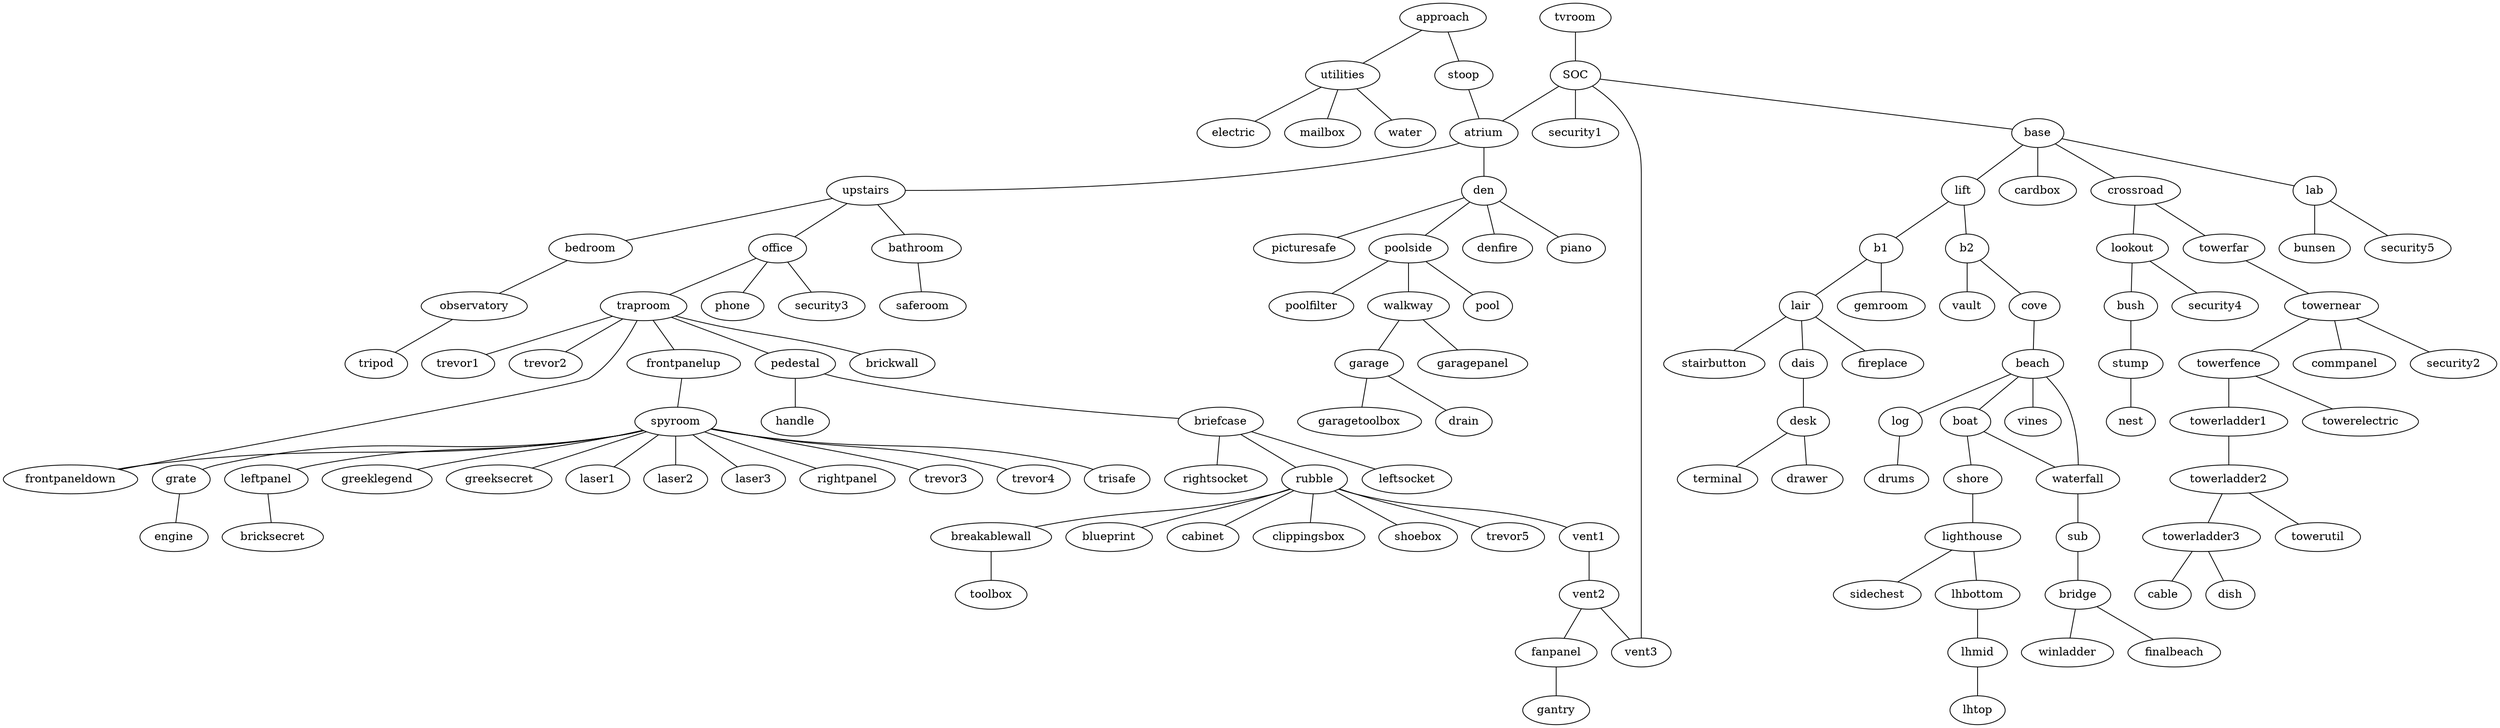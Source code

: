 strict digraph AgentA {
        edge[dir=both,arrowhead=none,arrowtail=none];

        SOC->atrium[weight=2];
        SOC->base;
        SOC->security1;
        approach->stoop;
        approach->utilities;
        atrium->den;
        atrium->upstairs;
        b1->gemroom;
        b1->lair;
        b2->cove;
        b2->vault;
        base->cardbox;
        base->crossroad;
        base->lab;
        base->lift;
        bathroom->saferoom;
        beach->boat;
        beach->log;
        beach->vines;
        beach->waterfall;
        bedroom->observatory;
        boat->shore;
        boat->waterfall;
        breakablewall->toolbox;
        bridge->finalbeach;
        bridge->winladder;
        briefcase->leftsocket;
        briefcase->rightsocket;
        briefcase->rubble[dir=forward];
        bush->stump;
        cove->beach;
        crossroad->lookout;
        crossroad->towerfar;
        dais->desk;
        den->denfire;
        den->piano;
        den->picturesafe;
        den->poolside;
        desk->drawer;
        desk->terminal;
        fanpanel->gantry;
        frontpaneldown->traproom[dir=forward];
        frontpanelup->spyroom[dir=forward];
        garage->drain;
        garage->garagetoolbox;
        grate->engine;
        lab->bunsen;
        lab->security5;
        lair->dais;
        lair->fireplace;
        lair->stairbutton;
        leftpanel->bricksecret;
        lhbottom->lhmid;
        lhmid->lhtop;
        lift->b1;
        lift->b2;
        lighthouse->lhbottom;
        lighthouse->sidechest;
        log->drums;
        lookout->bush;
        lookout->security4;
        observatory->tripod;
        office->phone;
        office->security3;
        office->traproom[dir=forward];
        pedestal->briefcase;
        pedestal->handle;
        poolside->pool;
        poolside->poolfilter;
        poolside->walkway;
        rubble->blueprint;
        rubble->breakablewall;
        rubble->cabinet;
        rubble->clippingsbox;
        rubble->shoebox;
        rubble->trevor5;
        rubble->vent1;
        shore->lighthouse;
        spyroom->frontpaneldown;
        spyroom->grate;
        spyroom->greeklegend;
        spyroom->greeksecret;
        spyroom->laser1;
        spyroom->laser2;
        spyroom->laser3;
        spyroom->leftpanel;
        spyroom->rightpanel;
        spyroom->trevor3;
        spyroom->trevor4;
        spyroom->trisafe;
        stoop->atrium;
        stump->nest;
        sub->bridge;
        towerfar->towernear;
        towerfence->towerelectric;
        towerfence->towerladder1;
        towerladder1->towerladder2;
        towerladder2->towerladder3;
        towerladder2->towerutil;
        towerladder3->cable;
        towerladder3->dish;
        towernear->commpanel;
        towernear->security2;
        towernear->towerfence;
        traproom->brickwall;
        traproom->frontpanelup;
        traproom->pedestal;
        traproom->trevor1;
        traproom->trevor2;
        tvroom->SOC[weight=2];
        upstairs->bathroom;
        upstairs->bedroom;
        upstairs->office;
        utilities->electric;
        utilities->mailbox;
        utilities->water;
        vent1->vent2;
        vent2->fanpanel;
        vent2->vent3;
        vent3->SOC;
        walkway->garage;
        walkway->garagepanel;
        waterfall->sub;
}
